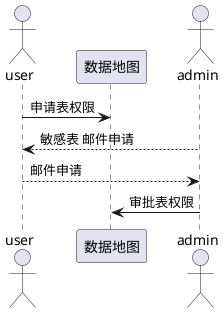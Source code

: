 @startuml
actor user
user -> 数据地图: 申请表权限
actor admin
user <-- admin: 敏感表 邮件申请
user --> admin: 邮件申请
数据地图 <- admin: 审批表权限
@enduml

' 系统交互流程
@startuml
actor user
participant 数据地图
participant 权限管理平台
actor admin
user -> 数据地图: 申请表a查询权限
数据地图 <- admin: 审批表权限
数据地图 -> 权限管理平台: 赋权
数据地图 <- 权限管理平台: 赋权完毕
user <- 数据地图: 审批通过
@enduml

@startuml
actor user
user -> 数据地图: 申请表权限
数据地图 -> oa: 用户a申请b表（表信息）
oa --> 审批单: 审批流程
oa <-- 审批单: 审批流程完成
数据地图 <- oa: 审批通过
数据地图 -> 权限管理平台: 为用户a赋表b查询权限
数据地图 <- 权限管理平台: 为用户a赋表b查询权限
user <- 数据地图: 消息通知

user -> 查询平台: 查询表a
查询平台-> 权限管理平台: 鉴权
查询平台<- 权限管理平台: 鉴权通过
user <-- 查询平台: 通知：（查询/下载超过阈值）
user <- 查询平台: 查询/下载结果
@enduml

@startuml
start
floating note right:流程被拒绝直接回到发起人

if (敏感程度) then (L1、A1)
    : 需求方直接主管;
    : 需求方二级主管;
    : 安全部;
    : 需求方中心负责人;
    : 归属方owner;
    : 归属方直接主管;
else if (敏感程度) then (L2、A2)
    : 需求方直接主管;
    : 需求方二级主管;
    : 安全部;
    : 归属方owner;
else
    : 需求方直接主管;
    : 安全部;
    : 归属方owner;
endif
end
@enduml
@startuml

start

:use repeat;
repeat
  :read data;
  :generate diagrams;
repeat while (more data?)
:use while;
while (data available?)
    :read data;
    :generate diagrams;
endwhile
:finished;


if (multiprocessor?) then (yes)
  fork
	:Treatment 1;
  fork again
	:Treatment 2;
  end fork
else (monoproc)
  :Treatment 1;
  :Treatment 2;
endif

stop
@enduml

@startuml
#red:foo1;
-> You can put text on arrows;
if (test) then
  -[#blue]->
  :foo2;
  -[#green,dashed]-> The text can
  also be on several lines
  and **very** long...;
  :foo3;
else
  -[#black,dotted]->
  :foo4;
endif
-[#gray,bold]->
:foo5;
@enduml

@startuml
start
:Some activity;
(A)
detach
(A)
:Other activity;
@enduml
@startuml
start
partition Initialization {
	:read config file;
	:init internal variable;
}
partition Running {
	:wait for user interaction;
	:print information;
}
stop
@enduml

@startuml
|Swimlane1|
start
:foo1;
|#AntiqueWhite|Swimlane2|
:foo2;
:foo3;
|Swimlane1|
:foo4;
|Swimlane2|
:foo5;
stop
@enduml


@startuml

start
:foo1;
floating note left: This is a note
:foo2;
note right
  This note is on several
  //lines// and can
  contain <b>HTML</b>
  ====
  * Calling the method ""foo()"" is prohibited
end note
stop
@enduml
@startuml
 :start;
 fork
   :foo1;
   :foo2;
 fork again
   :foo3;
   detach
 endfork
 if (foo4) then
   :foo5;
   detach
 endif
 :foo6;
 detach
 :foo7;
 stop
 end
 start
@enduml

@startuml
:Ready;
:next(o)|
:Receiving;
split
 :nak(i)<
 :ack(o)>
split again
 :ack(i)<
 :next(o)
 on several line|
 :i := i + 1]
 :ack(o)>
split again
 :err(i)<
 :nak(o)>
split again
 :foo/
split again
 :i > 5}
stop
end split
:finish;
@enduml
@startuml
autonumber
'actor a #red
'database b
'participant c
skinparam blcakgroundColor #EEEBDC
skinparam sequence {
    LifeLineBackgroundColor #red
}
actor User
participant "First Class" as A
participant "Second Class" as B
participant "Last Class" as C

User -> A: DoWork
activate A
A->B: Create request
activate B
B->C: DoWork
activate C
C-->B:workDone
destroy C
B-->A:Request Created
deactivate B
A-->User:Done
deactivate A

@enduml

@startuml
left to right direction
actor customer
actor clerk
rectangle {
    customer -- (checkout)
    (checkout) .>(payment):include
    (help) .>(checkout):extends
    (checkout) -- clerk
}

@enduml

@startuml
package "产品线" {
    ["pos"] - ["cashloan"]
    ["cashloan"] - ["merchant"]
}
node "api网关" {
    ["merchant"] --> ["apigateway"]
    ["apigateway"] --> ["负载均衡服务器"]
}
cloud {
    ["负载均衡服务器"] --> ["A"]
    ["A"] -> ["B"]
}
database "mysql" {
    frame "master" {
        [DB]
    }
}
["A"] --> [DB]
["B"] --> [DB]
@enduml
https://blog.csdn.net/zh_weir/article/details/72675013?utm_medium=distribute.pc_relevant.none-task-blog-BlogCommendFromBaidu-1.control&depth_1-utm_source=distribute.pc_relevant.none-task-blog-BlogCommendFromBaidu-1.control
@startuml
title whats's this?
legend center
这是一个借钱与还钱发生的故事。
故事发生在一个夜黑风高的晚上……
endlegend

张三 -> 李四 : 我要借钱
李四 --> 张三 : 借给你
newpage

张三 -> 李四 : 我要还钱
李四 --> 张三 : 收到欠款

newpage 最后的标题

张三 -> 李四 : 我还要借钱
李四 --> 张三 : 不借了
@enduml

@startuml

alt 借钱案例
张三 -> 李四 : 我要借钱

loop 循环借钱100次
group 成功案例
李四 --> 张三 : 借给你
end

张三 -> 李四 : 我要还钱
李四 --> 张三 : 收到欠款
end

else 借钱失败
张三 -> 李四 : 我还要借钱
李四 --> 张三 : 不借了

end

@enduml
